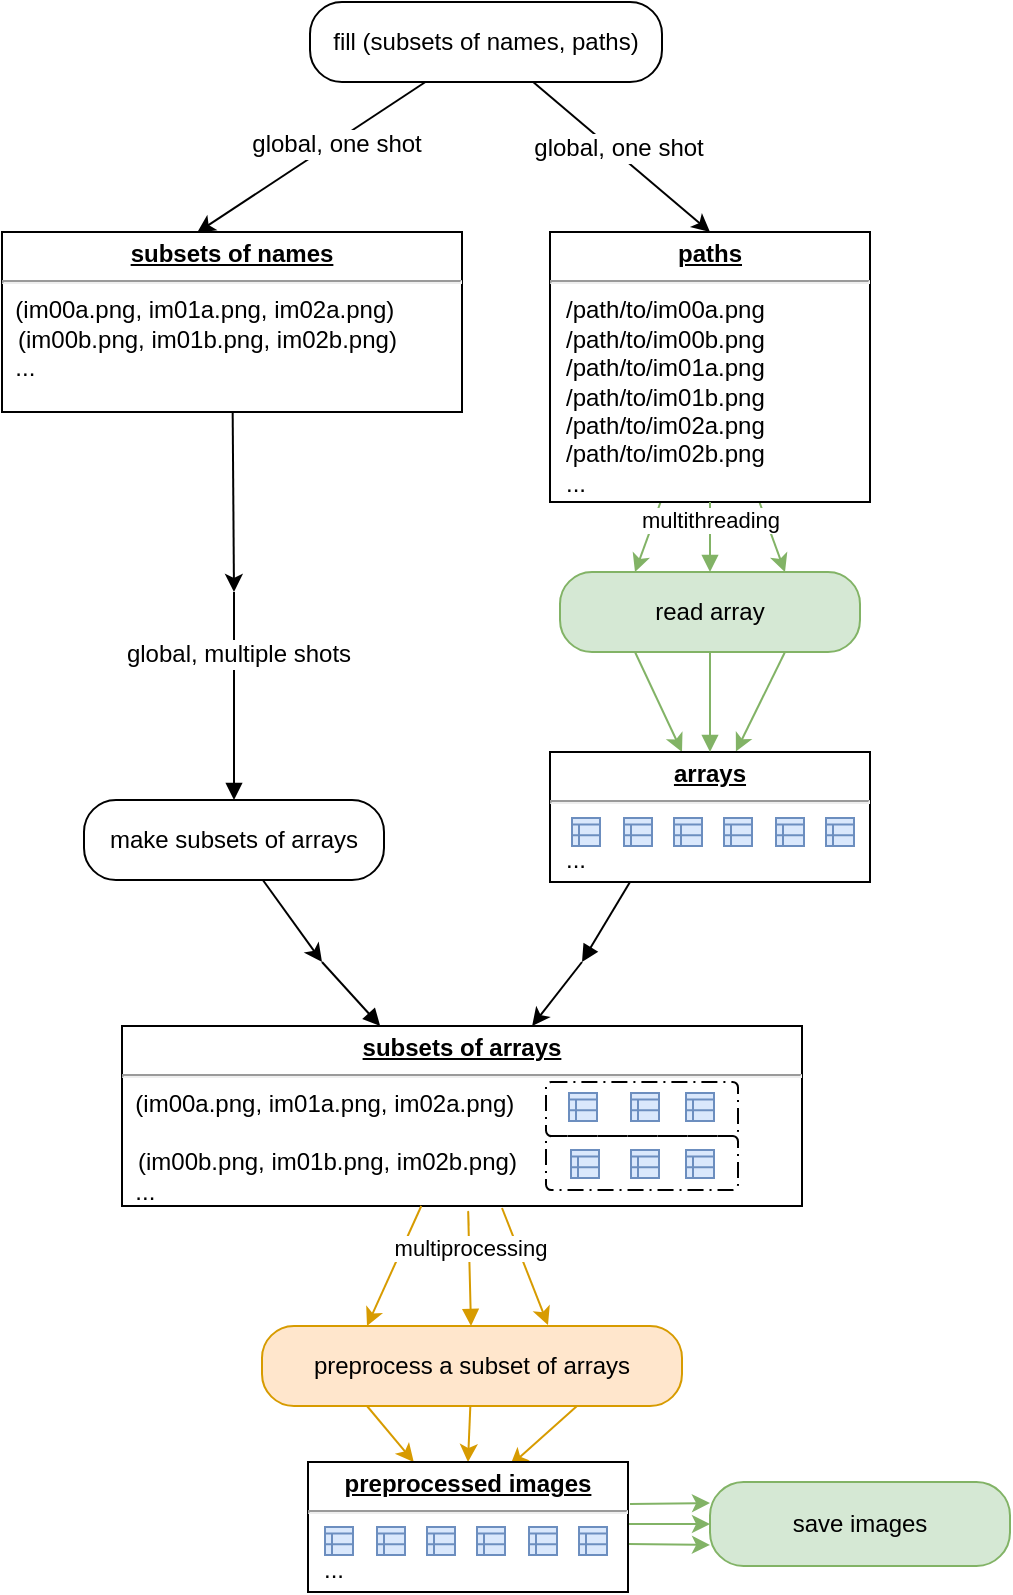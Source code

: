 <mxfile version="10.9.8" type="device"><diagram id="kY0j0X9HM8IAxxJHdLce" name="Page-1"><mxGraphModel dx="760" dy="433" grid="1" gridSize="10" guides="1" tooltips="1" connect="1" arrows="1" fold="1" page="1" pageScale="1" pageWidth="583" pageHeight="827" math="0" shadow="0"><root><mxCell id="0"/><mxCell id="1" parent="0"/><mxCell id="IXbY-M1uThYjFnbalrye-13" style="rounded=0;orthogonalLoop=1;jettySize=auto;html=1;strokeColor=none;entryX=0;entryY=0.75;entryDx=0;entryDy=0;" edge="1" parent="1" source="IXbY-M1uThYjFnbalrye-3" target="IXbY-M1uThYjFnbalrye-12"><mxGeometry relative="1" as="geometry"/></mxCell><mxCell id="IXbY-M1uThYjFnbalrye-45" style="edgeStyle=none;curved=1;comic=0;orthogonalLoop=1;jettySize=auto;html=1;entryX=0.5;entryY=0;entryDx=0;entryDy=0;" edge="1" parent="1" source="IXbY-M1uThYjFnbalrye-3" target="IXbY-M1uThYjFnbalrye-12"><mxGeometry relative="1" as="geometry"/></mxCell><mxCell id="IXbY-M1uThYjFnbalrye-69" value="&lt;div&gt;global, one shot&lt;/div&gt;" style="text;html=1;resizable=0;points=[];align=center;verticalAlign=middle;labelBackgroundColor=#ffffff;" vertex="1" connectable="0" parent="IXbY-M1uThYjFnbalrye-45"><mxGeometry x="0.151" y="-2" relative="1" as="geometry"><mxPoint x="-7.5" y="-12" as="offset"/></mxGeometry></mxCell><mxCell id="IXbY-M1uThYjFnbalrye-46" style="edgeStyle=none;curved=1;comic=0;orthogonalLoop=1;jettySize=auto;html=1;entryX=0.424;entryY=0.004;entryDx=0;entryDy=0;entryPerimeter=0;" edge="1" parent="1" source="IXbY-M1uThYjFnbalrye-3" target="IXbY-M1uThYjFnbalrye-10"><mxGeometry relative="1" as="geometry"/></mxCell><mxCell id="IXbY-M1uThYjFnbalrye-67" value="global, one shot" style="text;html=1;resizable=0;points=[];align=center;verticalAlign=middle;labelBackgroundColor=#ffffff;" vertex="1" connectable="0" parent="IXbY-M1uThYjFnbalrye-46"><mxGeometry x="-0.213" y="1" relative="1" as="geometry"><mxPoint as="offset"/></mxGeometry></mxCell><mxCell id="IXbY-M1uThYjFnbalrye-3" value="fill (subsets of names, paths)" style="rounded=1;whiteSpace=wrap;html=1;arcSize=40;" vertex="1" parent="1"><mxGeometry x="224" y="20" width="176" height="40" as="geometry"/></mxCell><mxCell id="IXbY-M1uThYjFnbalrye-64" style="edgeStyle=none;curved=1;comic=0;orthogonalLoop=1;jettySize=auto;html=1;" edge="1" parent="1" source="IXbY-M1uThYjFnbalrye-10"><mxGeometry relative="1" as="geometry"><mxPoint x="186" y="315" as="targetPoint"/></mxGeometry></mxCell><mxCell id="IXbY-M1uThYjFnbalrye-10" value="&lt;p style=&quot;margin: 0px ; margin-top: 4px ; text-align: center ; text-decoration: underline&quot;&gt;&lt;b&gt;subsets of names&lt;br&gt;&lt;/b&gt;&lt;/p&gt;&lt;hr&gt;&amp;nbsp; (im00a.png, im01a.png, im02a.png)&lt;p style=&quot;margin: 0px ; margin-left: 8px&quot;&gt;(im00b.png, im01b.png, im02b.png)&lt;/p&gt;&amp;nbsp; ..." style="verticalAlign=top;align=left;overflow=fill;fontSize=12;fontFamily=Helvetica;html=1;direction=east;" vertex="1" parent="1"><mxGeometry x="70" y="135" width="230" height="90" as="geometry"/></mxCell><mxCell id="IXbY-M1uThYjFnbalrye-38" style="edgeStyle=none;curved=1;comic=0;orthogonalLoop=1;jettySize=auto;html=1;entryX=0.25;entryY=0;entryDx=0;entryDy=0;fillColor=#d5e8d4;strokeColor=#82b366;" edge="1" parent="1" source="IXbY-M1uThYjFnbalrye-12" target="IXbY-M1uThYjFnbalrye-22"><mxGeometry relative="1" as="geometry"/></mxCell><mxCell id="IXbY-M1uThYjFnbalrye-51" style="edgeStyle=none;curved=1;comic=0;orthogonalLoop=1;jettySize=auto;html=1;entryX=0.75;entryY=0;entryDx=0;entryDy=0;fillColor=#d5e8d4;strokeColor=#82b366;" edge="1" parent="1" source="IXbY-M1uThYjFnbalrye-12" target="IXbY-M1uThYjFnbalrye-22"><mxGeometry relative="1" as="geometry"/></mxCell><mxCell id="IXbY-M1uThYjFnbalrye-12" value="&lt;p style=&quot;margin: 0px ; margin-top: 4px ; text-align: center ; text-decoration: underline&quot;&gt;&lt;b&gt;paths&lt;br&gt;&lt;/b&gt;&lt;/p&gt;&lt;hr&gt;&lt;p style=&quot;margin: 0px ; margin-left: 8px&quot;&gt;/path/to/im00a.png&lt;/p&gt;&lt;p style=&quot;margin: 0px ; margin-left: 8px&quot;&gt;/path/to/im00b.png&lt;/p&gt;&lt;p style=&quot;margin: 0px ; margin-left: 8px&quot;&gt;/path/to/im01a.png&lt;/p&gt;&lt;p style=&quot;margin: 0px ; margin-left: 8px&quot;&gt;/path/to/im01b.png&lt;/p&gt;&lt;p style=&quot;margin: 0px ; margin-left: 8px&quot;&gt;/path/to/im02a.png&lt;/p&gt;&lt;p style=&quot;margin: 0px ; margin-left: 8px&quot;&gt;/path/to/im02b.png&lt;/p&gt;&lt;p style=&quot;margin: 0px ; margin-left: 8px&quot;&gt;...&lt;br&gt;&lt;/p&gt;" style="verticalAlign=top;align=left;overflow=fill;fontSize=12;fontFamily=Helvetica;html=1;direction=east;" vertex="1" parent="1"><mxGeometry x="344" y="135" width="160" height="135" as="geometry"/></mxCell><mxCell id="IXbY-M1uThYjFnbalrye-56" style="edgeStyle=none;curved=1;comic=0;orthogonalLoop=1;jettySize=auto;html=1;fillColor=#d5e8d4;strokeColor=#82b366;exitX=0.25;exitY=1;exitDx=0;exitDy=0;" edge="1" parent="1" source="IXbY-M1uThYjFnbalrye-22"><mxGeometry relative="1" as="geometry"><mxPoint x="410" y="395" as="targetPoint"/></mxGeometry></mxCell><mxCell id="IXbY-M1uThYjFnbalrye-57" style="edgeStyle=none;curved=1;comic=0;orthogonalLoop=1;jettySize=auto;html=1;entryX=0.581;entryY=-0.003;entryDx=0;entryDy=0;fillColor=#d5e8d4;strokeColor=#82b366;exitX=0.75;exitY=1;exitDx=0;exitDy=0;entryPerimeter=0;" edge="1" parent="1" source="IXbY-M1uThYjFnbalrye-22" target="IXbY-M1uThYjFnbalrye-50"><mxGeometry relative="1" as="geometry"/></mxCell><mxCell id="IXbY-M1uThYjFnbalrye-22" value="read array" style="rounded=1;whiteSpace=wrap;html=1;arcSize=40;fillColor=#d5e8d4;strokeColor=#82b366;direction=east;" vertex="1" parent="1"><mxGeometry x="349" y="305" width="150" height="40" as="geometry"/></mxCell><mxCell id="IXbY-M1uThYjFnbalrye-28" value="multithreading" style="html=1;verticalAlign=bottom;endArrow=block;exitX=0.5;exitY=1;exitDx=0;exitDy=0;fillColor=#d5e8d4;strokeColor=#82b366;" edge="1" parent="1" source="IXbY-M1uThYjFnbalrye-12" target="IXbY-M1uThYjFnbalrye-22"><mxGeometry width="80" relative="1" as="geometry"><mxPoint x="434" y="185" as="sourcePoint"/><mxPoint x="514" y="195" as="targetPoint"/></mxGeometry></mxCell><mxCell id="IXbY-M1uThYjFnbalrye-100" style="edgeStyle=none;curved=1;comic=0;orthogonalLoop=1;jettySize=auto;html=1;" edge="1" parent="1" source="IXbY-M1uThYjFnbalrye-49"><mxGeometry relative="1" as="geometry"><mxPoint x="230" y="500" as="targetPoint"/></mxGeometry></mxCell><mxCell id="IXbY-M1uThYjFnbalrye-49" value="make subsets of arrays" style="rounded=1;whiteSpace=wrap;html=1;arcSize=40;direction=east;" vertex="1" parent="1"><mxGeometry x="111" y="419" width="150" height="40" as="geometry"/></mxCell><mxCell id="IXbY-M1uThYjFnbalrye-107" style="edgeStyle=none;curved=1;comic=0;orthogonalLoop=1;jettySize=auto;html=1;" edge="1" parent="1" target="IXbY-M1uThYjFnbalrye-81"><mxGeometry relative="1" as="geometry"><mxPoint x="360" y="500" as="sourcePoint"/></mxGeometry></mxCell><mxCell id="IXbY-M1uThYjFnbalrye-50" value="&lt;p style=&quot;margin: 0px ; margin-top: 4px ; text-align: center ; text-decoration: underline&quot;&gt;&lt;b&gt;arrays&lt;br&gt;&lt;/b&gt;&lt;/p&gt;&lt;hr&gt;&lt;br&gt;&lt;p style=&quot;margin: 0px ; margin-left: 8px&quot;&gt;...&lt;br&gt;&lt;/p&gt;" style="verticalAlign=top;align=left;overflow=fill;fontSize=12;fontFamily=Helvetica;html=1;direction=east;" vertex="1" parent="1"><mxGeometry x="344" y="395" width="160" height="65" as="geometry"/></mxCell><mxCell id="IXbY-M1uThYjFnbalrye-55" value="" style="html=1;verticalAlign=bottom;endArrow=block;exitX=0.5;exitY=1;exitDx=0;exitDy=0;fillColor=#d5e8d4;strokeColor=#82b366;" edge="1" parent="1" source="IXbY-M1uThYjFnbalrye-22" target="IXbY-M1uThYjFnbalrye-50"><mxGeometry x="-0.185" y="2" width="80" relative="1" as="geometry"><mxPoint x="409" y="365" as="sourcePoint"/><mxPoint x="408.5" y="304.5" as="targetPoint"/><mxPoint as="offset"/></mxGeometry></mxCell><mxCell id="IXbY-M1uThYjFnbalrye-66" value="" style="html=1;verticalAlign=bottom;endArrow=block;" edge="1" parent="1" target="IXbY-M1uThYjFnbalrye-49"><mxGeometry width="80" relative="1" as="geometry"><mxPoint x="186" y="315" as="sourcePoint"/><mxPoint x="264" y="305" as="targetPoint"/></mxGeometry></mxCell><mxCell id="IXbY-M1uThYjFnbalrye-125" value="&lt;div&gt;global, multiple shots&lt;/div&gt;" style="text;html=1;resizable=0;points=[];align=center;verticalAlign=middle;labelBackgroundColor=#ffffff;" vertex="1" connectable="0" parent="IXbY-M1uThYjFnbalrye-66"><mxGeometry x="-0.411" y="2" relative="1" as="geometry"><mxPoint as="offset"/></mxGeometry></mxCell><mxCell id="IXbY-M1uThYjFnbalrye-70" value="" style="shape=mxgraph.bpmn.business_rule_task;html=1;outlineConnect=0;fillColor=#dae8fc;strokeColor=#6c8ebf;" vertex="1" parent="1"><mxGeometry x="355" y="428" width="14" height="14" as="geometry"/></mxCell><mxCell id="IXbY-M1uThYjFnbalrye-71" value="" style="shape=mxgraph.bpmn.business_rule_task;html=1;outlineConnect=0;fillColor=#dae8fc;strokeColor=#6c8ebf;" vertex="1" parent="1"><mxGeometry x="381" y="428" width="14" height="14" as="geometry"/></mxCell><mxCell id="IXbY-M1uThYjFnbalrye-78" value="" style="shape=mxgraph.bpmn.business_rule_task;html=1;outlineConnect=0;fillColor=#dae8fc;strokeColor=#6c8ebf;direction=east;" vertex="1" parent="1"><mxGeometry x="406" y="428" width="14" height="14" as="geometry"/></mxCell><mxCell id="IXbY-M1uThYjFnbalrye-81" value="&lt;p style=&quot;margin: 0px ; margin-top: 4px ; text-align: center ; text-decoration: underline&quot;&gt;&lt;b&gt;subsets of arrays&lt;br&gt;&lt;/b&gt;&lt;/p&gt;&lt;hr&gt;&amp;nbsp; (im00a.png, im01a.png, im02a.png)&lt;p style=&quot;margin: 0px ; margin-left: 8px&quot;&gt;&lt;br&gt;&lt;/p&gt;&lt;p style=&quot;margin: 0px ; margin-left: 8px&quot;&gt;(im00b.png, im01b.png, im02b.png)&lt;/p&gt;&amp;nbsp; ...&lt;div&gt;&lt;br&gt;&lt;/div&gt;" style="verticalAlign=top;align=left;overflow=fill;fontSize=12;fontFamily=Helvetica;html=1;direction=east;" vertex="1" parent="1"><mxGeometry x="130" y="532" width="340" height="90" as="geometry"/></mxCell><mxCell id="IXbY-M1uThYjFnbalrye-83" value="" style="shape=mxgraph.bpmn.business_rule_task;html=1;outlineConnect=0;fillColor=#dae8fc;strokeColor=#6c8ebf;" vertex="1" parent="1"><mxGeometry x="353.5" y="565.5" width="14" height="14" as="geometry"/></mxCell><mxCell id="IXbY-M1uThYjFnbalrye-84" value="" style="shape=mxgraph.bpmn.business_rule_task;html=1;outlineConnect=0;fillColor=#dae8fc;strokeColor=#6c8ebf;" vertex="1" parent="1"><mxGeometry x="384.5" y="565.5" width="14" height="14" as="geometry"/></mxCell><mxCell id="IXbY-M1uThYjFnbalrye-88" value="" style="rounded=1;arcSize=10;dashed=1;strokeColor=#000000;fillColor=none;gradientColor=none;dashPattern=8 3 1 3;strokeWidth=1;" vertex="1" parent="1"><mxGeometry x="342" y="560" width="96" height="27" as="geometry"/></mxCell><mxCell id="IXbY-M1uThYjFnbalrye-90" value="" style="rounded=1;arcSize=10;dashed=1;strokeColor=#000000;fillColor=none;gradientColor=none;dashPattern=8 3 1 3;strokeWidth=1;" vertex="1" parent="1"><mxGeometry x="342" y="587" width="96" height="27" as="geometry"/></mxCell><mxCell id="IXbY-M1uThYjFnbalrye-91" value="" style="shape=mxgraph.bpmn.business_rule_task;html=1;outlineConnect=0;fillColor=#dae8fc;strokeColor=#6c8ebf;" vertex="1" parent="1"><mxGeometry x="354.5" y="594" width="14" height="14" as="geometry"/></mxCell><mxCell id="IXbY-M1uThYjFnbalrye-92" value="" style="shape=mxgraph.bpmn.business_rule_task;html=1;outlineConnect=0;fillColor=#dae8fc;strokeColor=#6c8ebf;" vertex="1" parent="1"><mxGeometry x="384.5" y="594" width="14" height="14" as="geometry"/></mxCell><mxCell id="IXbY-M1uThYjFnbalrye-97" style="edgeStyle=none;curved=1;comic=0;orthogonalLoop=1;jettySize=auto;html=1;entryX=0.25;entryY=0;entryDx=0;entryDy=0;fillColor=#ffe6cc;strokeColor=#d79b00;" edge="1" parent="1" source="IXbY-M1uThYjFnbalrye-81" target="IXbY-M1uThYjFnbalrye-105"><mxGeometry relative="1" as="geometry"><mxPoint x="303" y="623" as="sourcePoint"/><mxPoint x="273.167" y="681.833" as="targetPoint"/></mxGeometry></mxCell><mxCell id="IXbY-M1uThYjFnbalrye-98" style="edgeStyle=none;curved=1;comic=0;orthogonalLoop=1;jettySize=auto;html=1;fillColor=#ffe6cc;strokeColor=#d79b00;" edge="1" parent="1"><mxGeometry relative="1" as="geometry"><mxPoint x="320" y="623" as="sourcePoint"/><mxPoint x="343" y="681.5" as="targetPoint"/></mxGeometry></mxCell><mxCell id="IXbY-M1uThYjFnbalrye-99" value="&lt;div&gt;multiprocessing&lt;/div&gt;" style="html=1;verticalAlign=bottom;endArrow=block;exitX=0.5;exitY=1;exitDx=0;exitDy=0;fillColor=#ffe6cc;strokeColor=#d79b00;" edge="1" parent="1" target="IXbY-M1uThYjFnbalrye-105"><mxGeometry x="0.147" width="80" relative="1" as="geometry"><mxPoint x="303.333" y="631.833" as="sourcePoint"/><mxPoint x="303.158" y="681.5" as="targetPoint"/><Array as="points"><mxPoint x="303" y="621.5"/></Array><mxPoint as="offset"/></mxGeometry></mxCell><mxCell id="IXbY-M1uThYjFnbalrye-102" value="" style="endArrow=block;endFill=1;endSize=6;html=1;" edge="1" parent="1" target="IXbY-M1uThYjFnbalrye-81"><mxGeometry width="100" relative="1" as="geometry"><mxPoint x="230" y="500" as="sourcePoint"/><mxPoint x="324" y="515" as="targetPoint"/></mxGeometry></mxCell><mxCell id="IXbY-M1uThYjFnbalrye-122" style="edgeStyle=none;curved=1;comic=0;orthogonalLoop=1;jettySize=auto;html=1;entryX=0.5;entryY=0;entryDx=0;entryDy=0;fillColor=#ffe6cc;strokeColor=#d79b00;" edge="1" parent="1" source="IXbY-M1uThYjFnbalrye-105" target="IXbY-M1uThYjFnbalrye-109"><mxGeometry relative="1" as="geometry"/></mxCell><mxCell id="IXbY-M1uThYjFnbalrye-123" style="edgeStyle=none;curved=1;comic=0;orthogonalLoop=1;jettySize=auto;html=1;exitX=0.25;exitY=1;exitDx=0;exitDy=0;fillColor=#ffe6cc;strokeColor=#d79b00;" edge="1" parent="1" source="IXbY-M1uThYjFnbalrye-105" target="IXbY-M1uThYjFnbalrye-109"><mxGeometry relative="1" as="geometry"/></mxCell><mxCell id="IXbY-M1uThYjFnbalrye-124" style="edgeStyle=none;curved=1;comic=0;orthogonalLoop=1;jettySize=auto;html=1;entryX=0.631;entryY=0.031;entryDx=0;entryDy=0;exitX=0.75;exitY=1;exitDx=0;exitDy=0;entryPerimeter=0;fillColor=#ffe6cc;strokeColor=#d79b00;" edge="1" parent="1" source="IXbY-M1uThYjFnbalrye-105" target="IXbY-M1uThYjFnbalrye-109"><mxGeometry relative="1" as="geometry"/></mxCell><mxCell id="IXbY-M1uThYjFnbalrye-105" value="preprocess a subset of arrays" style="rounded=1;whiteSpace=wrap;html=1;arcSize=40;direction=east;fillColor=#ffe6cc;strokeColor=#d79b00;" vertex="1" parent="1"><mxGeometry x="200" y="682" width="210" height="40" as="geometry"/></mxCell><mxCell id="IXbY-M1uThYjFnbalrye-106" value="save images" style="rounded=1;whiteSpace=wrap;html=1;arcSize=40;fillColor=#d5e8d4;strokeColor=#82b366;direction=east;" vertex="1" parent="1"><mxGeometry x="424" y="760" width="150" height="42" as="geometry"/></mxCell><mxCell id="IXbY-M1uThYjFnbalrye-108" value="" style="endArrow=block;endFill=1;endSize=6;html=1;exitX=0.25;exitY=1;exitDx=0;exitDy=0;" edge="1" parent="1" source="IXbY-M1uThYjFnbalrye-50"><mxGeometry width="100" relative="1" as="geometry"><mxPoint x="410" y="510" as="sourcePoint"/><mxPoint x="360" y="500" as="targetPoint"/></mxGeometry></mxCell><mxCell id="IXbY-M1uThYjFnbalrye-114" style="edgeStyle=none;curved=1;comic=0;orthogonalLoop=1;jettySize=auto;html=1;entryX=0;entryY=0.5;entryDx=0;entryDy=0;fillColor=#d5e8d4;strokeColor=#82b366;" edge="1" parent="1" target="IXbY-M1uThYjFnbalrye-106"><mxGeometry relative="1" as="geometry"><mxPoint x="400" y="782.5" as="targetPoint"/><mxPoint x="383" y="781" as="sourcePoint"/></mxGeometry></mxCell><mxCell id="IXbY-M1uThYjFnbalrye-126" style="edgeStyle=none;curved=1;comic=0;orthogonalLoop=1;jettySize=auto;html=1;entryX=0;entryY=0.75;entryDx=0;entryDy=0;fillColor=#d5e8d4;strokeColor=#82b366;" edge="1" parent="1" target="IXbY-M1uThYjFnbalrye-106"><mxGeometry relative="1" as="geometry"><mxPoint x="383" y="791" as="sourcePoint"/></mxGeometry></mxCell><mxCell id="IXbY-M1uThYjFnbalrye-127" style="edgeStyle=none;curved=1;comic=0;orthogonalLoop=1;jettySize=auto;html=1;entryX=0;entryY=0.25;entryDx=0;entryDy=0;fillColor=#d5e8d4;strokeColor=#82b366;" edge="1" parent="1" target="IXbY-M1uThYjFnbalrye-106"><mxGeometry relative="1" as="geometry"><mxPoint x="384" y="771" as="sourcePoint"/></mxGeometry></mxCell><mxCell id="IXbY-M1uThYjFnbalrye-109" value="&lt;p style=&quot;margin: 0px ; margin-top: 4px ; text-align: center ; text-decoration: underline&quot;&gt;&lt;b&gt;preprocessed images&lt;br&gt;&lt;/b&gt;&lt;/p&gt;&lt;hr&gt;&lt;br&gt;&lt;p style=&quot;margin: 0px ; margin-left: 8px&quot;&gt;...&lt;br&gt;&lt;/p&gt;" style="verticalAlign=top;align=left;overflow=fill;fontSize=12;fontFamily=Helvetica;html=1;direction=east;" vertex="1" parent="1"><mxGeometry x="223" y="750" width="160" height="65" as="geometry"/></mxCell><mxCell id="IXbY-M1uThYjFnbalrye-132" value="" style="shape=mxgraph.bpmn.business_rule_task;html=1;outlineConnect=0;fillColor=#dae8fc;strokeColor=#6c8ebf;" vertex="1" parent="1"><mxGeometry x="412" y="565.5" width="14" height="14" as="geometry"/></mxCell><mxCell id="IXbY-M1uThYjFnbalrye-133" value="" style="shape=mxgraph.bpmn.business_rule_task;html=1;outlineConnect=0;fillColor=#dae8fc;strokeColor=#6c8ebf;" vertex="1" parent="1"><mxGeometry x="412" y="594" width="14" height="14" as="geometry"/></mxCell><mxCell id="IXbY-M1uThYjFnbalrye-139" value="" style="shape=mxgraph.bpmn.business_rule_task;html=1;outlineConnect=0;fillColor=#dae8fc;strokeColor=#6c8ebf;direction=east;" vertex="1" parent="1"><mxGeometry x="482" y="428" width="14" height="14" as="geometry"/></mxCell><mxCell id="IXbY-M1uThYjFnbalrye-140" value="" style="shape=mxgraph.bpmn.business_rule_task;html=1;outlineConnect=0;fillColor=#dae8fc;strokeColor=#6c8ebf;" vertex="1" parent="1"><mxGeometry x="431" y="428" width="14" height="14" as="geometry"/></mxCell><mxCell id="IXbY-M1uThYjFnbalrye-141" value="" style="shape=mxgraph.bpmn.business_rule_task;html=1;outlineConnect=0;fillColor=#dae8fc;strokeColor=#6c8ebf;" vertex="1" parent="1"><mxGeometry x="457" y="428" width="14" height="14" as="geometry"/></mxCell><mxCell id="IXbY-M1uThYjFnbalrye-149" value="" style="shape=mxgraph.bpmn.business_rule_task;html=1;outlineConnect=0;fillColor=#dae8fc;strokeColor=#6c8ebf;" vertex="1" parent="1"><mxGeometry x="231.5" y="782.5" width="14" height="14" as="geometry"/></mxCell><mxCell id="IXbY-M1uThYjFnbalrye-150" value="" style="shape=mxgraph.bpmn.business_rule_task;html=1;outlineConnect=0;fillColor=#dae8fc;strokeColor=#6c8ebf;" vertex="1" parent="1"><mxGeometry x="257.5" y="782.5" width="14" height="14" as="geometry"/></mxCell><mxCell id="IXbY-M1uThYjFnbalrye-151" value="" style="shape=mxgraph.bpmn.business_rule_task;html=1;outlineConnect=0;fillColor=#dae8fc;strokeColor=#6c8ebf;direction=east;" vertex="1" parent="1"><mxGeometry x="282.5" y="782.5" width="14" height="14" as="geometry"/></mxCell><mxCell id="IXbY-M1uThYjFnbalrye-152" value="" style="shape=mxgraph.bpmn.business_rule_task;html=1;outlineConnect=0;fillColor=#dae8fc;strokeColor=#6c8ebf;direction=east;" vertex="1" parent="1"><mxGeometry x="358.5" y="782.5" width="14" height="14" as="geometry"/></mxCell><mxCell id="IXbY-M1uThYjFnbalrye-153" value="" style="shape=mxgraph.bpmn.business_rule_task;html=1;outlineConnect=0;fillColor=#dae8fc;strokeColor=#6c8ebf;" vertex="1" parent="1"><mxGeometry x="307.5" y="782.5" width="14" height="14" as="geometry"/></mxCell><mxCell id="IXbY-M1uThYjFnbalrye-154" value="" style="shape=mxgraph.bpmn.business_rule_task;html=1;outlineConnect=0;fillColor=#dae8fc;strokeColor=#6c8ebf;" vertex="1" parent="1"><mxGeometry x="333.5" y="782.5" width="14" height="14" as="geometry"/></mxCell></root></mxGraphModel></diagram></mxfile>